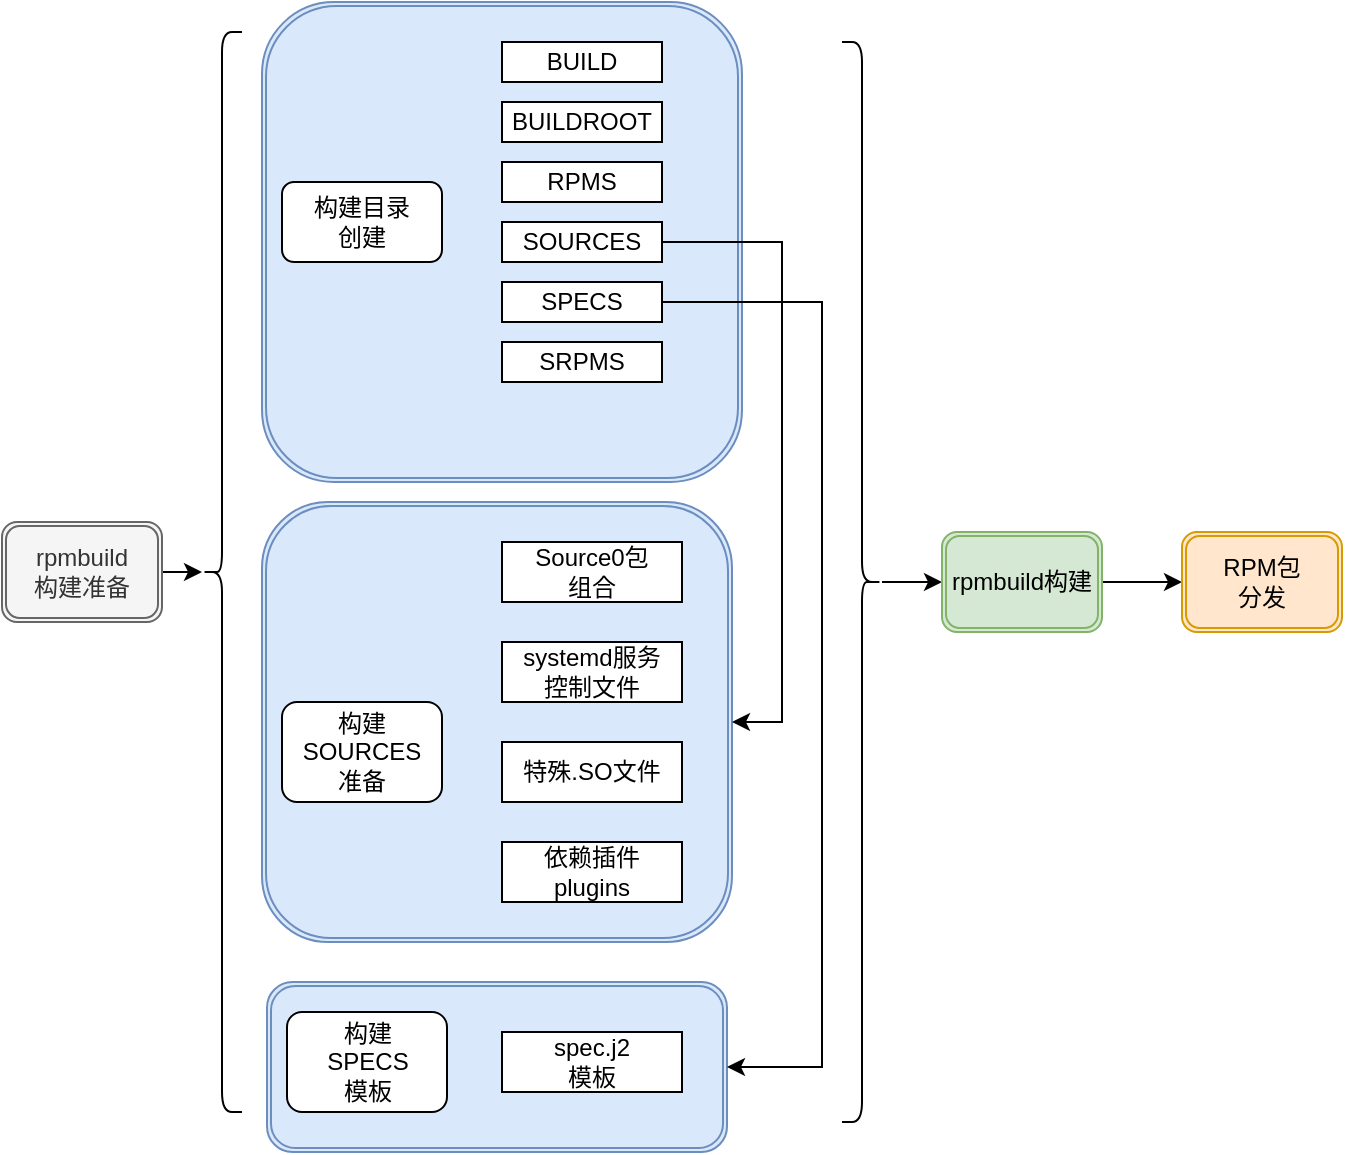 <mxfile version="21.0.4" type="github"><diagram name="Page-1" id="c7558073-3199-34d8-9f00-42111426c3f3"><mxGraphModel dx="1434" dy="764" grid="1" gridSize="10" guides="1" tooltips="1" connect="1" arrows="1" fold="1" page="1" pageScale="1" pageWidth="826" pageHeight="1169" background="none" math="0" shadow="0"><root><mxCell id="0"/><mxCell id="1" parent="0"/><mxCell id="gsAsmUhG1fzL5nxVg28c-123" value="" style="shape=ext;double=1;rounded=1;whiteSpace=wrap;html=1;fillColor=#dae8fc;strokeColor=#6c8ebf;" vertex="1" parent="1"><mxGeometry x="130" y="10" width="240" height="240" as="geometry"/></mxCell><mxCell id="gsAsmUhG1fzL5nxVg28c-122" value="" style="shape=ext;double=1;rounded=1;whiteSpace=wrap;html=1;fillColor=#dae8fc;strokeColor=#6c8ebf;" vertex="1" parent="1"><mxGeometry x="130" y="260" width="235" height="220" as="geometry"/></mxCell><mxCell id="gsAsmUhG1fzL5nxVg28c-121" value="" style="shape=ext;double=1;rounded=1;whiteSpace=wrap;html=1;fillColor=#dae8fc;strokeColor=#6c8ebf;" vertex="1" parent="1"><mxGeometry x="132.5" y="500" width="230" height="85" as="geometry"/></mxCell><mxCell id="gsAsmUhG1fzL5nxVg28c-96" value="构建目录&lt;br&gt;创建" style="rounded=1;whiteSpace=wrap;html=1;" vertex="1" parent="1"><mxGeometry x="140" y="100" width="80" height="40" as="geometry"/></mxCell><mxCell id="gsAsmUhG1fzL5nxVg28c-101" value="BUILD" style="rounded=0;whiteSpace=wrap;html=1;" vertex="1" parent="1"><mxGeometry x="250" y="30" width="80" height="20" as="geometry"/></mxCell><mxCell id="gsAsmUhG1fzL5nxVg28c-102" value="BUILDROOT" style="rounded=0;whiteSpace=wrap;html=1;" vertex="1" parent="1"><mxGeometry x="250" y="60" width="80" height="20" as="geometry"/></mxCell><mxCell id="gsAsmUhG1fzL5nxVg28c-104" value="RPMS" style="rounded=0;whiteSpace=wrap;html=1;" vertex="1" parent="1"><mxGeometry x="250" y="90" width="80" height="20" as="geometry"/></mxCell><mxCell id="gsAsmUhG1fzL5nxVg28c-124" style="edgeStyle=orthogonalEdgeStyle;rounded=0;orthogonalLoop=1;jettySize=auto;html=1;" edge="1" parent="1" source="gsAsmUhG1fzL5nxVg28c-106" target="gsAsmUhG1fzL5nxVg28c-122"><mxGeometry relative="1" as="geometry"><Array as="points"><mxPoint x="390" y="130"/><mxPoint x="390" y="370"/></Array></mxGeometry></mxCell><mxCell id="gsAsmUhG1fzL5nxVg28c-106" value="SOURCES" style="rounded=0;whiteSpace=wrap;html=1;" vertex="1" parent="1"><mxGeometry x="250" y="120" width="80" height="20" as="geometry"/></mxCell><mxCell id="gsAsmUhG1fzL5nxVg28c-125" style="edgeStyle=orthogonalEdgeStyle;rounded=0;orthogonalLoop=1;jettySize=auto;html=1;entryX=1;entryY=0.5;entryDx=0;entryDy=0;" edge="1" parent="1" source="gsAsmUhG1fzL5nxVg28c-107" target="gsAsmUhG1fzL5nxVg28c-121"><mxGeometry relative="1" as="geometry"><Array as="points"><mxPoint x="410" y="160"/><mxPoint x="410" y="543"/></Array></mxGeometry></mxCell><mxCell id="gsAsmUhG1fzL5nxVg28c-107" value="SPECS" style="rounded=0;whiteSpace=wrap;html=1;" vertex="1" parent="1"><mxGeometry x="250" y="150" width="80" height="20" as="geometry"/></mxCell><mxCell id="gsAsmUhG1fzL5nxVg28c-108" value="SRPMS" style="rounded=0;whiteSpace=wrap;html=1;" vertex="1" parent="1"><mxGeometry x="250" y="180" width="80" height="20" as="geometry"/></mxCell><mxCell id="gsAsmUhG1fzL5nxVg28c-112" value="构建SOURCES&lt;br&gt;准备" style="rounded=1;whiteSpace=wrap;html=1;" vertex="1" parent="1"><mxGeometry x="140" y="360" width="80" height="50" as="geometry"/></mxCell><mxCell id="gsAsmUhG1fzL5nxVg28c-113" value="Source0包&lt;br&gt;组合" style="rounded=0;whiteSpace=wrap;html=1;" vertex="1" parent="1"><mxGeometry x="250" y="280" width="90" height="30" as="geometry"/></mxCell><mxCell id="gsAsmUhG1fzL5nxVg28c-114" value="systemd服务&lt;br&gt;控制文件" style="rounded=0;whiteSpace=wrap;html=1;" vertex="1" parent="1"><mxGeometry x="250" y="330" width="90" height="30" as="geometry"/></mxCell><mxCell id="gsAsmUhG1fzL5nxVg28c-115" value="特殊.SO文件" style="rounded=0;whiteSpace=wrap;html=1;" vertex="1" parent="1"><mxGeometry x="250" y="380" width="90" height="30" as="geometry"/></mxCell><mxCell id="gsAsmUhG1fzL5nxVg28c-116" value="依赖插件&lt;br&gt;plugins" style="rounded=0;whiteSpace=wrap;html=1;" vertex="1" parent="1"><mxGeometry x="250" y="430" width="90" height="30" as="geometry"/></mxCell><mxCell id="gsAsmUhG1fzL5nxVg28c-118" value="构建&lt;br&gt;SPECS&lt;br&gt;模板" style="rounded=1;whiteSpace=wrap;html=1;" vertex="1" parent="1"><mxGeometry x="142.5" y="515" width="80" height="50" as="geometry"/></mxCell><mxCell id="gsAsmUhG1fzL5nxVg28c-119" value="spec.j2&lt;br&gt;模板" style="rounded=0;whiteSpace=wrap;html=1;" vertex="1" parent="1"><mxGeometry x="250" y="525" width="90" height="30" as="geometry"/></mxCell><mxCell id="gsAsmUhG1fzL5nxVg28c-132" value="" style="edgeStyle=orthogonalEdgeStyle;rounded=0;orthogonalLoop=1;jettySize=auto;html=1;" edge="1" parent="1" source="gsAsmUhG1fzL5nxVg28c-126" target="gsAsmUhG1fzL5nxVg28c-127"><mxGeometry relative="1" as="geometry"/></mxCell><mxCell id="gsAsmUhG1fzL5nxVg28c-126" value="" style="shape=curlyBracket;whiteSpace=wrap;html=1;rounded=1;flipH=1;labelPosition=right;verticalLabelPosition=middle;align=left;verticalAlign=middle;" vertex="1" parent="1"><mxGeometry x="420" y="30" width="20" height="540" as="geometry"/></mxCell><mxCell id="gsAsmUhG1fzL5nxVg28c-134" value="" style="edgeStyle=orthogonalEdgeStyle;rounded=0;orthogonalLoop=1;jettySize=auto;html=1;" edge="1" parent="1" source="gsAsmUhG1fzL5nxVg28c-127" target="gsAsmUhG1fzL5nxVg28c-133"><mxGeometry relative="1" as="geometry"/></mxCell><mxCell id="gsAsmUhG1fzL5nxVg28c-127" value="rpmbuild构建" style="shape=ext;double=1;rounded=1;whiteSpace=wrap;html=1;fillColor=#d5e8d4;strokeColor=#82b366;" vertex="1" parent="1"><mxGeometry x="470" y="275" width="80" height="50" as="geometry"/></mxCell><mxCell id="gsAsmUhG1fzL5nxVg28c-129" value="" style="shape=curlyBracket;whiteSpace=wrap;html=1;rounded=1;flipH=1;labelPosition=right;verticalLabelPosition=middle;align=left;verticalAlign=middle;direction=west;" vertex="1" parent="1"><mxGeometry x="100" y="25" width="20" height="540" as="geometry"/></mxCell><mxCell id="gsAsmUhG1fzL5nxVg28c-131" value="" style="edgeStyle=orthogonalEdgeStyle;rounded=0;orthogonalLoop=1;jettySize=auto;html=1;" edge="1" parent="1" source="gsAsmUhG1fzL5nxVg28c-130"><mxGeometry relative="1" as="geometry"><mxPoint x="100" y="295" as="targetPoint"/><Array as="points"><mxPoint x="90" y="295"/><mxPoint x="90" y="295"/></Array></mxGeometry></mxCell><mxCell id="gsAsmUhG1fzL5nxVg28c-130" value="rpmbuild&lt;br&gt;构建准备" style="shape=ext;double=1;rounded=1;whiteSpace=wrap;html=1;fillColor=#f5f5f5;fontColor=#333333;strokeColor=#666666;" vertex="1" parent="1"><mxGeometry y="270" width="80" height="50" as="geometry"/></mxCell><mxCell id="gsAsmUhG1fzL5nxVg28c-133" value="RPM包&lt;br&gt;分发" style="shape=ext;double=1;rounded=1;whiteSpace=wrap;html=1;fillColor=#ffe6cc;strokeColor=#d79b00;" vertex="1" parent="1"><mxGeometry x="590" y="275" width="80" height="50" as="geometry"/></mxCell></root></mxGraphModel></diagram></mxfile>